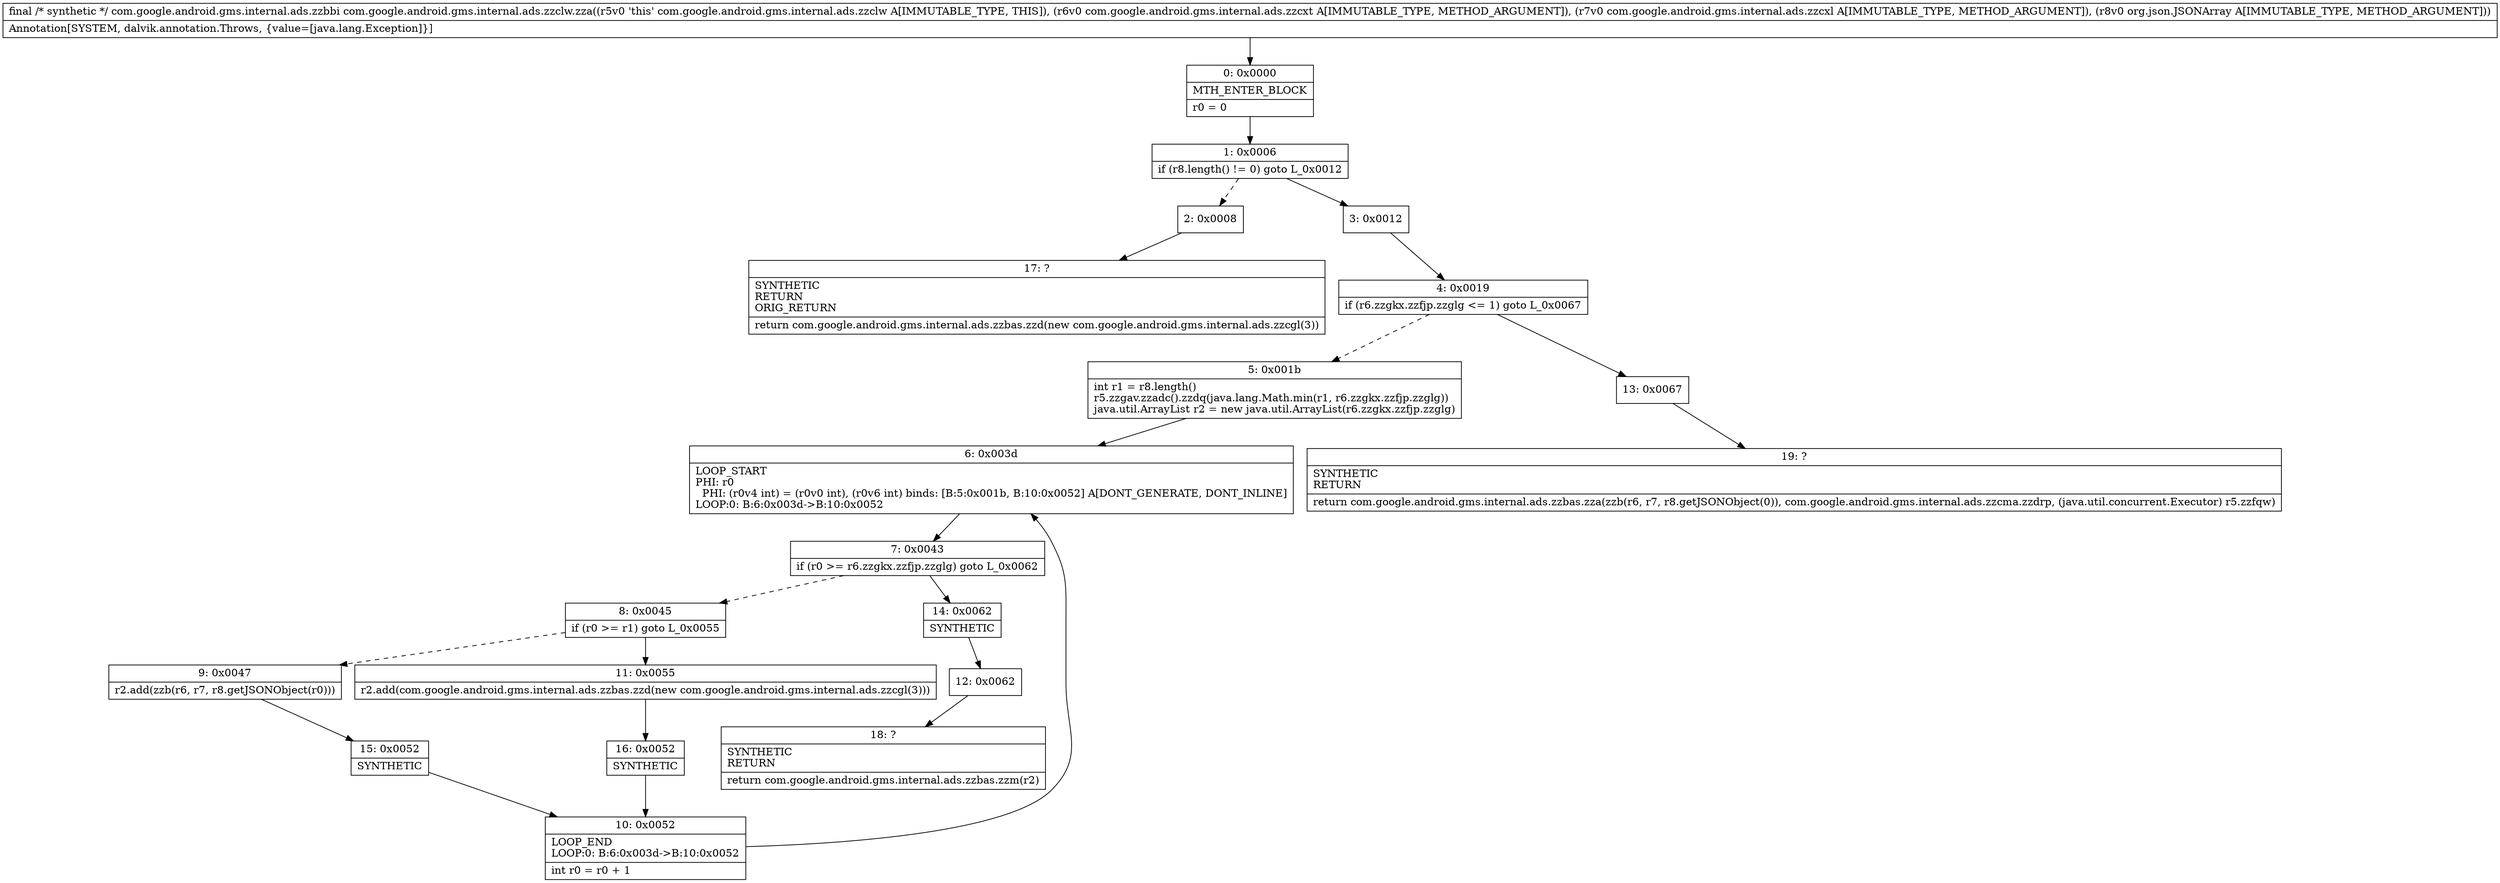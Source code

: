 digraph "CFG forcom.google.android.gms.internal.ads.zzclw.zza(Lcom\/google\/android\/gms\/internal\/ads\/zzcxt;Lcom\/google\/android\/gms\/internal\/ads\/zzcxl;Lorg\/json\/JSONArray;)Lcom\/google\/android\/gms\/internal\/ads\/zzbbi;" {
Node_0 [shape=record,label="{0\:\ 0x0000|MTH_ENTER_BLOCK\l|r0 = 0\l}"];
Node_1 [shape=record,label="{1\:\ 0x0006|if (r8.length() != 0) goto L_0x0012\l}"];
Node_2 [shape=record,label="{2\:\ 0x0008}"];
Node_3 [shape=record,label="{3\:\ 0x0012}"];
Node_4 [shape=record,label="{4\:\ 0x0019|if (r6.zzgkx.zzfjp.zzglg \<= 1) goto L_0x0067\l}"];
Node_5 [shape=record,label="{5\:\ 0x001b|int r1 = r8.length()\lr5.zzgav.zzadc().zzdq(java.lang.Math.min(r1, r6.zzgkx.zzfjp.zzglg))\ljava.util.ArrayList r2 = new java.util.ArrayList(r6.zzgkx.zzfjp.zzglg)\l}"];
Node_6 [shape=record,label="{6\:\ 0x003d|LOOP_START\lPHI: r0 \l  PHI: (r0v4 int) = (r0v0 int), (r0v6 int) binds: [B:5:0x001b, B:10:0x0052] A[DONT_GENERATE, DONT_INLINE]\lLOOP:0: B:6:0x003d\-\>B:10:0x0052\l}"];
Node_7 [shape=record,label="{7\:\ 0x0043|if (r0 \>= r6.zzgkx.zzfjp.zzglg) goto L_0x0062\l}"];
Node_8 [shape=record,label="{8\:\ 0x0045|if (r0 \>= r1) goto L_0x0055\l}"];
Node_9 [shape=record,label="{9\:\ 0x0047|r2.add(zzb(r6, r7, r8.getJSONObject(r0)))\l}"];
Node_10 [shape=record,label="{10\:\ 0x0052|LOOP_END\lLOOP:0: B:6:0x003d\-\>B:10:0x0052\l|int r0 = r0 + 1\l}"];
Node_11 [shape=record,label="{11\:\ 0x0055|r2.add(com.google.android.gms.internal.ads.zzbas.zzd(new com.google.android.gms.internal.ads.zzcgl(3)))\l}"];
Node_12 [shape=record,label="{12\:\ 0x0062}"];
Node_13 [shape=record,label="{13\:\ 0x0067}"];
Node_14 [shape=record,label="{14\:\ 0x0062|SYNTHETIC\l}"];
Node_15 [shape=record,label="{15\:\ 0x0052|SYNTHETIC\l}"];
Node_16 [shape=record,label="{16\:\ 0x0052|SYNTHETIC\l}"];
Node_17 [shape=record,label="{17\:\ ?|SYNTHETIC\lRETURN\lORIG_RETURN\l|return com.google.android.gms.internal.ads.zzbas.zzd(new com.google.android.gms.internal.ads.zzcgl(3))\l}"];
Node_18 [shape=record,label="{18\:\ ?|SYNTHETIC\lRETURN\l|return com.google.android.gms.internal.ads.zzbas.zzm(r2)\l}"];
Node_19 [shape=record,label="{19\:\ ?|SYNTHETIC\lRETURN\l|return com.google.android.gms.internal.ads.zzbas.zza(zzb(r6, r7, r8.getJSONObject(0)), com.google.android.gms.internal.ads.zzcma.zzdrp, (java.util.concurrent.Executor) r5.zzfqw)\l}"];
MethodNode[shape=record,label="{final \/* synthetic *\/ com.google.android.gms.internal.ads.zzbbi com.google.android.gms.internal.ads.zzclw.zza((r5v0 'this' com.google.android.gms.internal.ads.zzclw A[IMMUTABLE_TYPE, THIS]), (r6v0 com.google.android.gms.internal.ads.zzcxt A[IMMUTABLE_TYPE, METHOD_ARGUMENT]), (r7v0 com.google.android.gms.internal.ads.zzcxl A[IMMUTABLE_TYPE, METHOD_ARGUMENT]), (r8v0 org.json.JSONArray A[IMMUTABLE_TYPE, METHOD_ARGUMENT]))  | Annotation[SYSTEM, dalvik.annotation.Throws, \{value=[java.lang.Exception]\}]\l}"];
MethodNode -> Node_0;
Node_0 -> Node_1;
Node_1 -> Node_2[style=dashed];
Node_1 -> Node_3;
Node_2 -> Node_17;
Node_3 -> Node_4;
Node_4 -> Node_5[style=dashed];
Node_4 -> Node_13;
Node_5 -> Node_6;
Node_6 -> Node_7;
Node_7 -> Node_8[style=dashed];
Node_7 -> Node_14;
Node_8 -> Node_9[style=dashed];
Node_8 -> Node_11;
Node_9 -> Node_15;
Node_10 -> Node_6;
Node_11 -> Node_16;
Node_12 -> Node_18;
Node_13 -> Node_19;
Node_14 -> Node_12;
Node_15 -> Node_10;
Node_16 -> Node_10;
}

